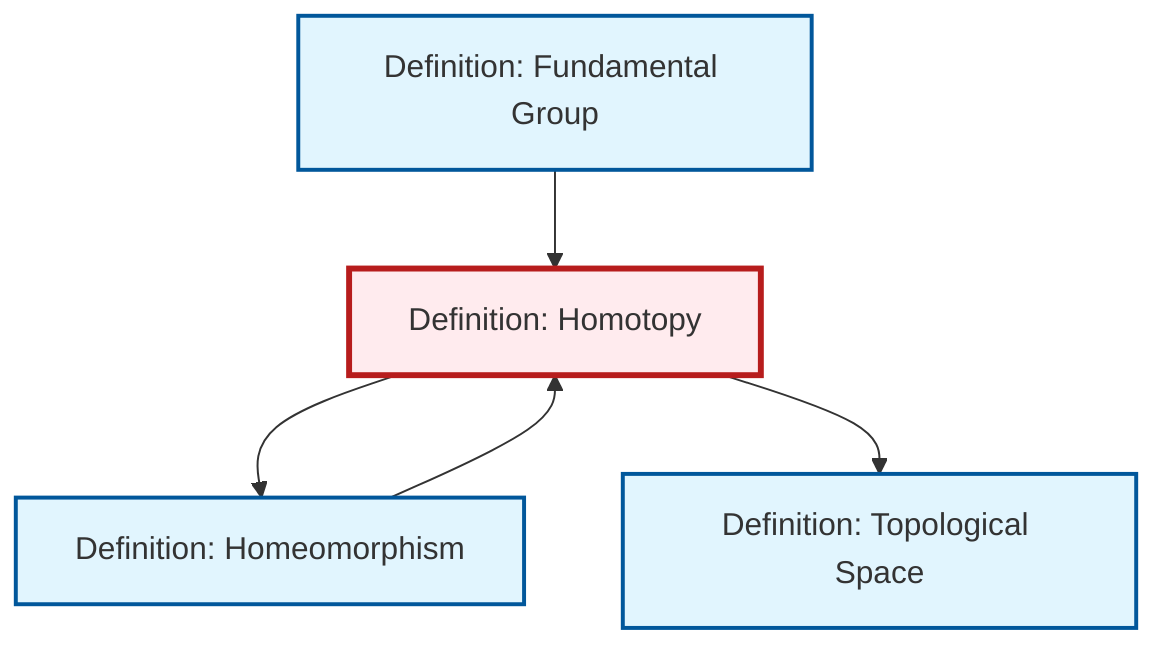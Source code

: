 graph TD
    classDef definition fill:#e1f5fe,stroke:#01579b,stroke-width:2px
    classDef theorem fill:#f3e5f5,stroke:#4a148c,stroke-width:2px
    classDef axiom fill:#fff3e0,stroke:#e65100,stroke-width:2px
    classDef example fill:#e8f5e9,stroke:#1b5e20,stroke-width:2px
    classDef current fill:#ffebee,stroke:#b71c1c,stroke-width:3px
    def-topological-space["Definition: Topological Space"]:::definition
    def-fundamental-group["Definition: Fundamental Group"]:::definition
    def-homeomorphism["Definition: Homeomorphism"]:::definition
    def-homotopy["Definition: Homotopy"]:::definition
    def-homotopy --> def-homeomorphism
    def-homotopy --> def-topological-space
    def-homeomorphism --> def-homotopy
    def-fundamental-group --> def-homotopy
    class def-homotopy current